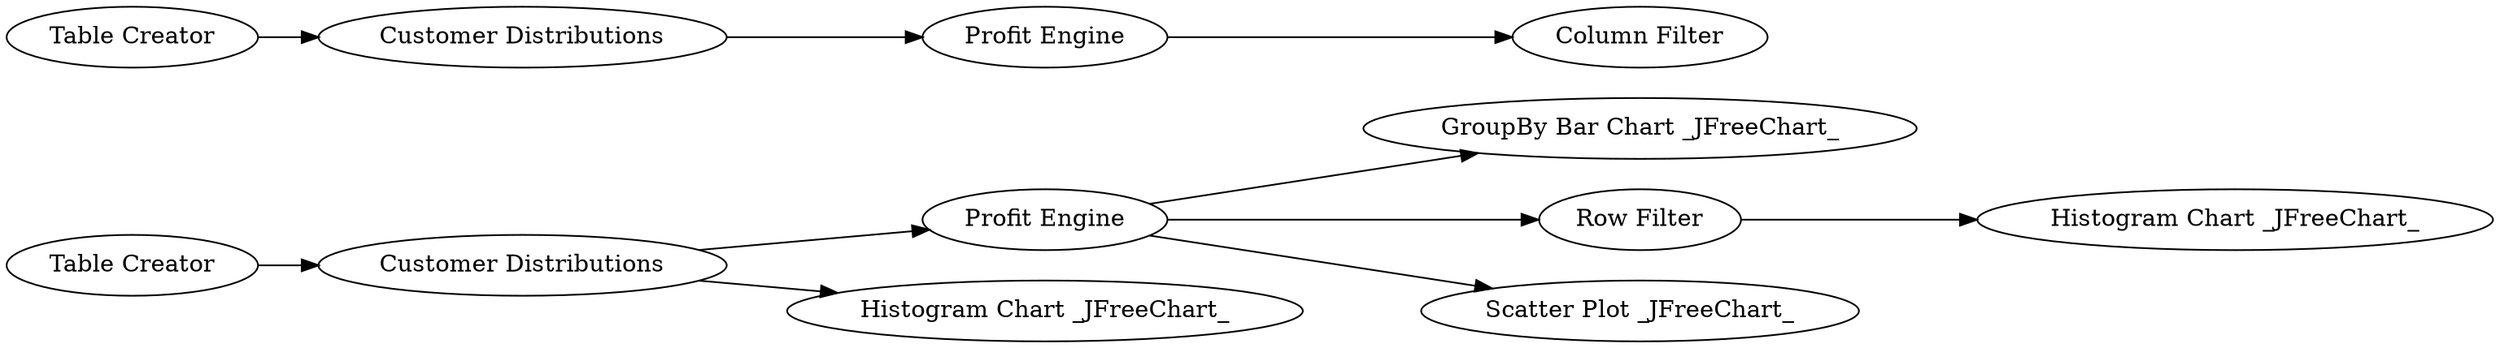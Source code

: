 digraph {
	3 -> 10
	6 -> 5
	12 -> 13
	3 -> 7
	11 -> 2
	13 -> 14
	11 -> 3
	4 -> 11
	14 -> 15
	3 -> 6
	5 [label="Histogram Chart _JFreeChart_"]
	14 [label="Profit Engine"]
	13 [label="Customer Distributions"]
	7 [label="Scatter Plot _JFreeChart_"]
	11 [label="Customer Distributions"]
	4 [label="Table Creator"]
	6 [label="Row Filter"]
	15 [label="Column Filter"]
	12 [label="Table Creator"]
	3 [label="Profit Engine"]
	2 [label="Histogram Chart _JFreeChart_"]
	10 [label="GroupBy Bar Chart _JFreeChart_"]
	rankdir=LR
}
